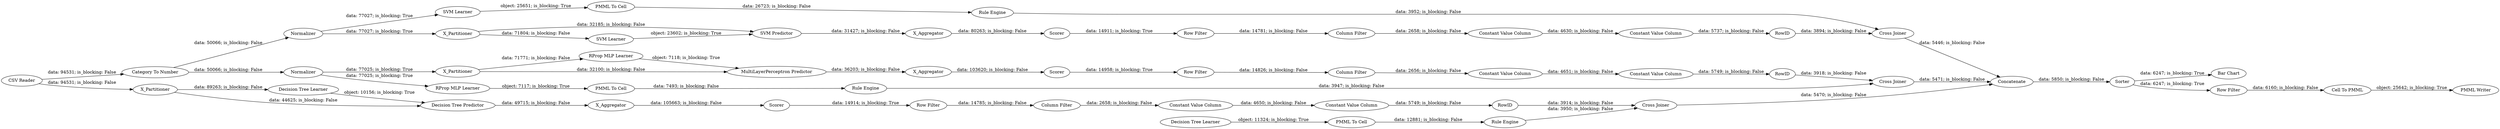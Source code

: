 digraph {
	"-6309411664065322463_41" [label=Scorer]
	"-2563475116874451494_28" [label="PMML To Cell"]
	"6201070101428068974_9" [label="Row Filter"]
	"6806068910635188154_294" [label="Column Filter"]
	"6806068910635188154_293" [label=RowID]
	"6806068910635188154_290" [label="Constant Value Column"]
	"-8333340685766643958_34" [label="Rule Engine"]
	"685589269651794845_59" [label="Bar Chart"]
	"-8333340685766643958_22" [label="PMML To Cell"]
	"408942416173875033_35" [label="Rule Engine"]
	"685589269651794845_52" [label=Sorter]
	"685589269651794845_53" [label="Row Filter"]
	"6201070101428068974_294" [label="Column Filter"]
	"5620513239208521463_292" [label="Constant Value Column"]
	"8340405736574102716_39" [label=Normalizer]
	"5620513239208521463_290" [label="Constant Value Column"]
	"685589269651794845_62" [label="CSV Reader"]
	"-6309411664065322463_39" [label="Cross Joiner"]
	"8340405736574102716_40" [label=Scorer]
	"-6309411664065322463_31" [label="SVM Learner"]
	"-6309411664065322463_2" [label=X_Partitioner]
	"685589269651794845_54" [label="Cell To PMML"]
	"6201070101428068974_293" [label=RowID]
	"8340405736574102716_32" [label="MultiLayerPerceptron Predictor"]
	"408942416173875033_34" [label="PMML To Cell"]
	"6179387744843426102_38" [label="Cross Joiner"]
	"6806068910635188154_292" [label="Constant Value Column"]
	"6179387744843426102_32" [label="Decision Tree Predictor"]
	"408942416173875033_33" [label="SVM Learner"]
	"-6309411664065322463_7" [label=X_Aggregator]
	"-2563475116874451494_33" [label="Decision Tree Learner"]
	"6179387744843426102_2" [label=X_Partitioner]
	"685589269651794845_58" [label="Category To Number"]
	"-2563475116874451494_34" [label="Rule Engine"]
	"8340405736574102716_31" [label="RProp MLP Learner"]
	"5620513239208521463_293" [label=RowID]
	"8340405736574102716_2" [label=X_Partitioner]
	"6201070101428068974_290" [label="Constant Value Column"]
	"-8333340685766643958_35" [label="RProp MLP Learner"]
	"6179387744843426102_39" [label=Scorer]
	"6179387744843426102_31" [label="Decision Tree Learner"]
	"5620513239208521463_294" [label="Column Filter"]
	"-6309411664065322463_40" [label=Normalizer]
	"685589269651794845_60" [label=Concatenate]
	"6806068910635188154_9" [label="Row Filter"]
	"5620513239208521463_9" [label="Row Filter"]
	"8340405736574102716_38" [label="Cross Joiner"]
	"-6309411664065322463_32" [label="SVM Predictor"]
	"685589269651794845_61" [label="PMML Writer"]
	"6201070101428068974_292" [label="Constant Value Column"]
	"6179387744843426102_7" [label=X_Aggregator]
	"8340405736574102716_7" [label=X_Aggregator]
	"685589269651794845_58" -> "8340405736574102716_39" [label="data: 50066; is_blocking: False"]
	"-6309411664065322463_31" -> "-6309411664065322463_32" [label="object: 23602; is_blocking: True"]
	"8340405736574102716_2" -> "8340405736574102716_31" [label="data: 71771; is_blocking: False"]
	"6201070101428068974_9" -> "6201070101428068974_294" [label="data: 14785; is_blocking: False"]
	"-2563475116874451494_34" -> "6179387744843426102_38" [label="data: 3950; is_blocking: False"]
	"8340405736574102716_39" -> "-8333340685766643958_35" [label="data: 77025; is_blocking: True"]
	"6806068910635188154_290" -> "6806068910635188154_292" [label="data: 4630; is_blocking: False"]
	"-6309411664065322463_2" -> "-6309411664065322463_31" [label="data: 71804; is_blocking: False"]
	"685589269651794845_52" -> "685589269651794845_59" [label="data: 6247; is_blocking: True"]
	"408942416173875033_33" -> "408942416173875033_34" [label="object: 25651; is_blocking: True"]
	"5620513239208521463_293" -> "8340405736574102716_38" [label="data: 3918; is_blocking: False"]
	"6179387744843426102_38" -> "685589269651794845_60" [label="data: 5470; is_blocking: False"]
	"8340405736574102716_39" -> "8340405736574102716_2" [label="data: 77025; is_blocking: True"]
	"6179387744843426102_31" -> "6179387744843426102_32" [label="object: 10156; is_blocking: True"]
	"-8333340685766643958_35" -> "-8333340685766643958_22" [label="object: 7117; is_blocking: True"]
	"685589269651794845_52" -> "685589269651794845_53" [label="data: 6247; is_blocking: True"]
	"8340405736574102716_31" -> "8340405736574102716_32" [label="object: 7118; is_blocking: True"]
	"8340405736574102716_40" -> "5620513239208521463_9" [label="data: 14958; is_blocking: True"]
	"5620513239208521463_290" -> "5620513239208521463_292" [label="data: 4651; is_blocking: False"]
	"-6309411664065322463_40" -> "408942416173875033_33" [label="data: 77027; is_blocking: True"]
	"685589269651794845_58" -> "-6309411664065322463_40" [label="data: 50066; is_blocking: False"]
	"-6309411664065322463_2" -> "-6309411664065322463_32" [label="data: 32185; is_blocking: False"]
	"6179387744843426102_7" -> "6179387744843426102_39" [label="data: 105663; is_blocking: False"]
	"-2563475116874451494_28" -> "-2563475116874451494_34" [label="data: 12881; is_blocking: False"]
	"8340405736574102716_2" -> "8340405736574102716_32" [label="data: 32100; is_blocking: False"]
	"-8333340685766643958_22" -> "-8333340685766643958_34" [label="data: 7493; is_blocking: False"]
	"6179387744843426102_2" -> "6179387744843426102_32" [label="data: 44625; is_blocking: False"]
	"6201070101428068974_290" -> "6201070101428068974_292" [label="data: 4650; is_blocking: False"]
	"6179387744843426102_2" -> "6179387744843426102_31" [label="data: 89263; is_blocking: False"]
	"6201070101428068974_293" -> "6179387744843426102_38" [label="data: 3914; is_blocking: False"]
	"5620513239208521463_294" -> "5620513239208521463_290" [label="data: 2656; is_blocking: False"]
	"6806068910635188154_294" -> "6806068910635188154_290" [label="data: 2658; is_blocking: False"]
	"8340405736574102716_32" -> "8340405736574102716_7" [label="data: 36203; is_blocking: False"]
	"6201070101428068974_292" -> "6201070101428068974_293" [label="data: 5749; is_blocking: False"]
	"408942416173875033_35" -> "-6309411664065322463_39" [label="data: 3952; is_blocking: False"]
	"685589269651794845_53" -> "685589269651794845_54" [label="data: 6160; is_blocking: False"]
	"-6309411664065322463_39" -> "685589269651794845_60" [label="data: 5446; is_blocking: False"]
	"-2563475116874451494_33" -> "-2563475116874451494_28" [label="object: 11324; is_blocking: True"]
	"-6309411664065322463_40" -> "-6309411664065322463_2" [label="data: 77027; is_blocking: True"]
	"5620513239208521463_9" -> "5620513239208521463_294" [label="data: 14826; is_blocking: False"]
	"6806068910635188154_9" -> "6806068910635188154_294" [label="data: 14781; is_blocking: False"]
	"6806068910635188154_292" -> "6806068910635188154_293" [label="data: 5737; is_blocking: False"]
	"6806068910635188154_293" -> "-6309411664065322463_39" [label="data: 3894; is_blocking: False"]
	"-6309411664065322463_41" -> "6806068910635188154_9" [label="data: 14911; is_blocking: True"]
	"685589269651794845_54" -> "685589269651794845_61" [label="object: 25642; is_blocking: True"]
	"6179387744843426102_32" -> "6179387744843426102_7" [label="data: 49715; is_blocking: False"]
	"408942416173875033_34" -> "408942416173875033_35" [label="data: 26723; is_blocking: False"]
	"8340405736574102716_38" -> "685589269651794845_60" [label="data: 5471; is_blocking: False"]
	"-8333340685766643958_34" -> "8340405736574102716_38" [label="data: 3947; is_blocking: False"]
	"5620513239208521463_292" -> "5620513239208521463_293" [label="data: 5749; is_blocking: False"]
	"685589269651794845_60" -> "685589269651794845_52" [label="data: 5850; is_blocking: False"]
	"-6309411664065322463_7" -> "-6309411664065322463_41" [label="data: 80263; is_blocking: False"]
	"6179387744843426102_39" -> "6201070101428068974_9" [label="data: 14914; is_blocking: True"]
	"6201070101428068974_294" -> "6201070101428068974_290" [label="data: 2658; is_blocking: False"]
	"8340405736574102716_7" -> "8340405736574102716_40" [label="data: 103620; is_blocking: False"]
	"-6309411664065322463_32" -> "-6309411664065322463_7" [label="data: 31427; is_blocking: False"]
	"685589269651794845_62" -> "6179387744843426102_2" [label="data: 94531; is_blocking: False"]
	"685589269651794845_62" -> "685589269651794845_58" [label="data: 94531; is_blocking: False"]
	rankdir=LR
}
